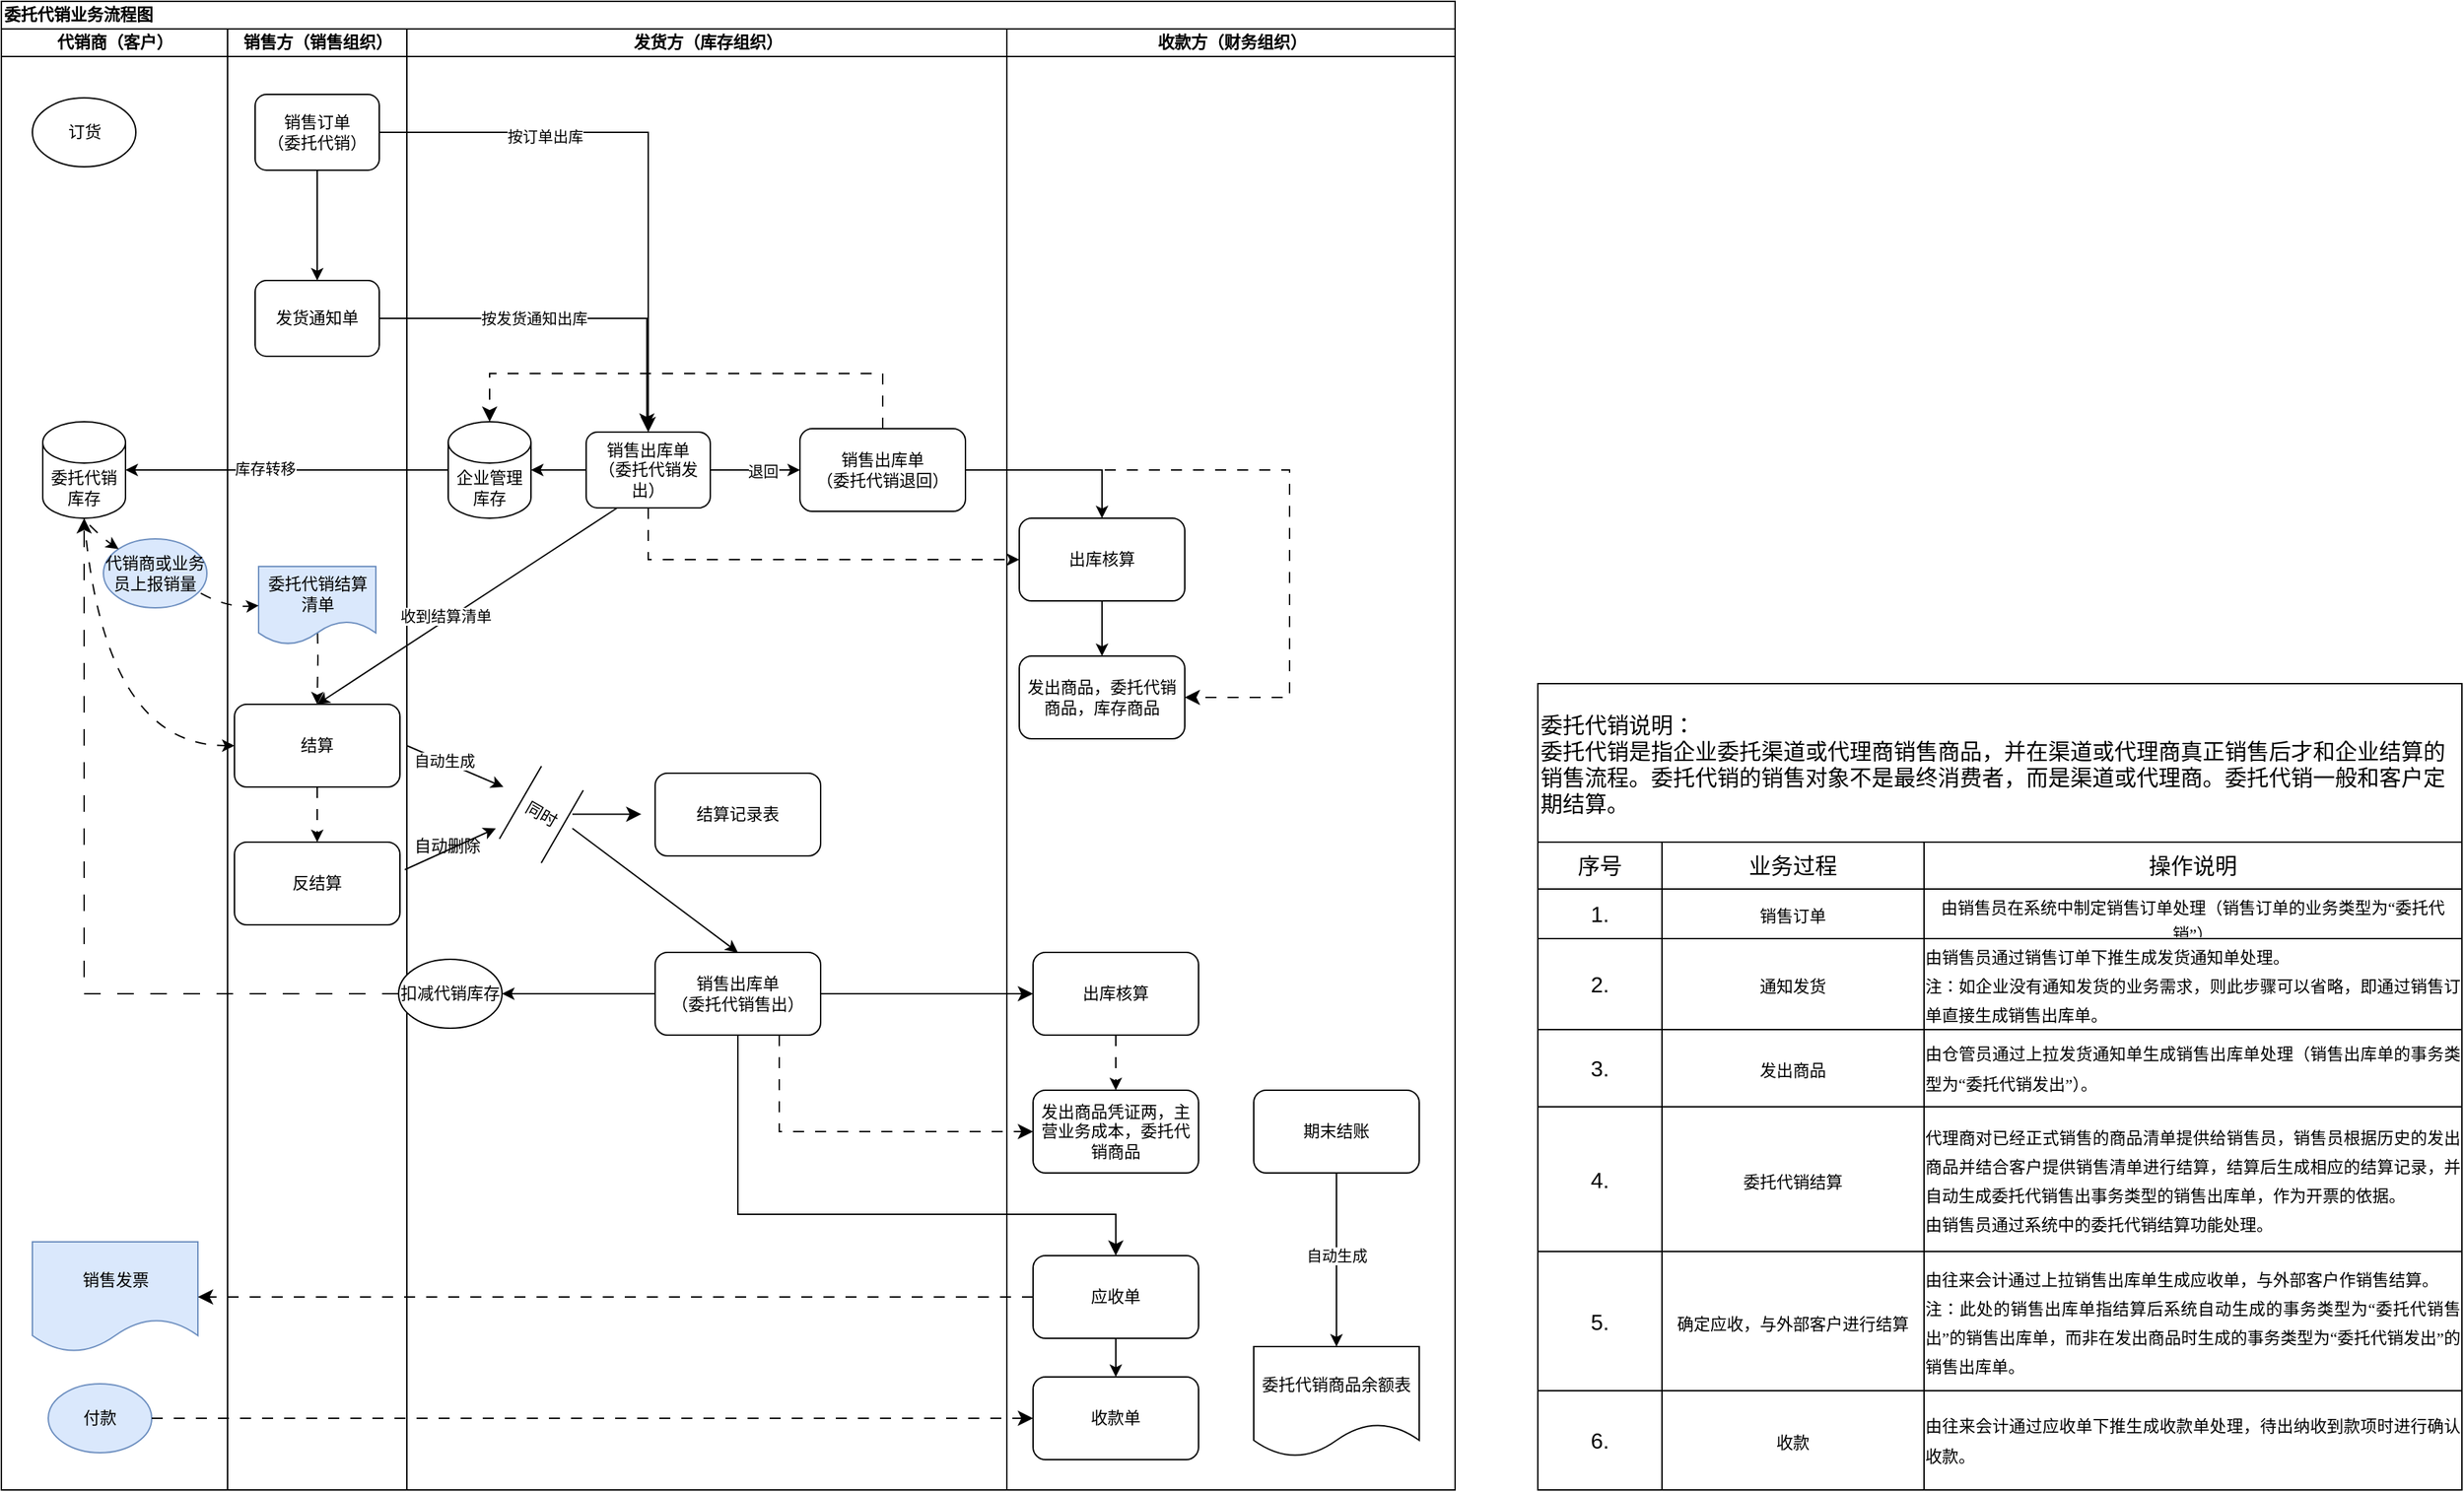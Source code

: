 <mxfile version="25.0.3">
  <diagram name="Page-1" id="Fvx1Lx8XRc5BwnDMXlwD">
    <mxGraphModel dx="2063" dy="1290" grid="1" gridSize="10" guides="1" tooltips="1" connect="1" arrows="1" fold="1" page="1" pageScale="1" pageWidth="827" pageHeight="1169" math="0" shadow="0">
      <root>
        <mxCell id="0" />
        <mxCell id="1" parent="0" />
        <mxCell id="jmLQg6TthY4_tEl8E41E-1" value="委托代销业务流程图" style="swimlane;childLayout=stackLayout;resizeParent=1;resizeParentMax=0;startSize=20;html=1;align=left;" vertex="1" parent="1">
          <mxGeometry x="26.0" y="50" width="1054.0" height="1080" as="geometry" />
        </mxCell>
        <mxCell id="jmLQg6TthY4_tEl8E41E-2" value="代销商（客户）" style="swimlane;startSize=20;html=1;" vertex="1" parent="jmLQg6TthY4_tEl8E41E-1">
          <mxGeometry y="20" width="164.0" height="1060" as="geometry" />
        </mxCell>
        <mxCell id="jmLQg6TthY4_tEl8E41E-6" value="订货" style="ellipse;whiteSpace=wrap;html=1;" vertex="1" parent="jmLQg6TthY4_tEl8E41E-2">
          <mxGeometry x="22.5" y="50" width="75" height="50" as="geometry" />
        </mxCell>
        <mxCell id="jmLQg6TthY4_tEl8E41E-21" value="委托代销库存" style="shape=cylinder3;whiteSpace=wrap;html=1;boundedLbl=1;backgroundOutline=1;size=15;" vertex="1" parent="jmLQg6TthY4_tEl8E41E-2">
          <mxGeometry x="30.0" y="285" width="60" height="70" as="geometry" />
        </mxCell>
        <mxCell id="jmLQg6TthY4_tEl8E41E-56" value="销售发票" style="shape=document;whiteSpace=wrap;html=1;boundedLbl=1;fillColor=#dae8fc;strokeColor=#6c8ebf;" vertex="1" parent="jmLQg6TthY4_tEl8E41E-2">
          <mxGeometry x="22.5" y="880" width="120" height="80" as="geometry" />
        </mxCell>
        <mxCell id="jmLQg6TthY4_tEl8E41E-57" value="付款" style="ellipse;whiteSpace=wrap;html=1;fillColor=#dae8fc;strokeColor=#6c8ebf;" vertex="1" parent="jmLQg6TthY4_tEl8E41E-2">
          <mxGeometry x="34.0" y="983" width="75" height="50" as="geometry" />
        </mxCell>
        <mxCell id="jmLQg6TthY4_tEl8E41E-76" value="代销商或业务员上报销量" style="ellipse;whiteSpace=wrap;html=1;fillColor=#dae8fc;strokeColor=#6c8ebf;" vertex="1" parent="jmLQg6TthY4_tEl8E41E-2">
          <mxGeometry x="74.0" y="370" width="75" height="50" as="geometry" />
        </mxCell>
        <mxCell id="jmLQg6TthY4_tEl8E41E-3" value="销售方（销售组织）" style="swimlane;startSize=20;html=1;" vertex="1" parent="jmLQg6TthY4_tEl8E41E-1">
          <mxGeometry x="164.0" y="20" width="130.0" height="1060" as="geometry" />
        </mxCell>
        <mxCell id="jmLQg6TthY4_tEl8E41E-9" value="" style="edgeStyle=orthogonalEdgeStyle;rounded=0;orthogonalLoop=1;jettySize=auto;html=1;" edge="1" parent="jmLQg6TthY4_tEl8E41E-3" source="jmLQg6TthY4_tEl8E41E-7" target="jmLQg6TthY4_tEl8E41E-8">
          <mxGeometry relative="1" as="geometry" />
        </mxCell>
        <mxCell id="jmLQg6TthY4_tEl8E41E-7" value="销售订单&lt;div&gt;（委托代销）&lt;/div&gt;" style="rounded=1;whiteSpace=wrap;html=1;" vertex="1" parent="jmLQg6TthY4_tEl8E41E-3">
          <mxGeometry x="20" y="47.5" width="90" height="55" as="geometry" />
        </mxCell>
        <mxCell id="jmLQg6TthY4_tEl8E41E-8" value="发货通知单" style="rounded=1;whiteSpace=wrap;html=1;" vertex="1" parent="jmLQg6TthY4_tEl8E41E-3">
          <mxGeometry x="20" y="182.5" width="90" height="55" as="geometry" />
        </mxCell>
        <mxCell id="jmLQg6TthY4_tEl8E41E-74" value="" style="edgeStyle=orthogonalEdgeStyle;rounded=0;orthogonalLoop=1;jettySize=auto;html=1;dashed=1;dashPattern=8 8;" edge="1" parent="jmLQg6TthY4_tEl8E41E-3" target="jmLQg6TthY4_tEl8E41E-34">
          <mxGeometry relative="1" as="geometry">
            <mxPoint x="65.0" y="422" as="sourcePoint" />
          </mxGeometry>
        </mxCell>
        <mxCell id="jmLQg6TthY4_tEl8E41E-75" value="" style="edgeStyle=orthogonalEdgeStyle;rounded=0;orthogonalLoop=1;jettySize=auto;html=1;dashed=1;dashPattern=8 8;" edge="1" parent="jmLQg6TthY4_tEl8E41E-3" source="jmLQg6TthY4_tEl8E41E-34" target="jmLQg6TthY4_tEl8E41E-35">
          <mxGeometry relative="1" as="geometry" />
        </mxCell>
        <mxCell id="jmLQg6TthY4_tEl8E41E-34" value="结算" style="whiteSpace=wrap;html=1;rounded=1;" vertex="1" parent="jmLQg6TthY4_tEl8E41E-3">
          <mxGeometry x="5" y="490" width="120" height="60" as="geometry" />
        </mxCell>
        <mxCell id="jmLQg6TthY4_tEl8E41E-35" value="反结算" style="whiteSpace=wrap;html=1;rounded=1;" vertex="1" parent="jmLQg6TthY4_tEl8E41E-3">
          <mxGeometry x="5" y="590" width="120" height="60" as="geometry" />
        </mxCell>
        <mxCell id="jmLQg6TthY4_tEl8E41E-91" value="委托代销结算&lt;div&gt;清单&lt;/div&gt;" style="shape=document;whiteSpace=wrap;html=1;boundedLbl=1;fillColor=#dae8fc;strokeColor=#6c8ebf;" vertex="1" parent="jmLQg6TthY4_tEl8E41E-3">
          <mxGeometry x="22.5" y="390" width="85" height="56.67" as="geometry" />
        </mxCell>
        <mxCell id="jmLQg6TthY4_tEl8E41E-4" value="发货方（库存组织）" style="swimlane;startSize=20;html=1;" vertex="1" parent="jmLQg6TthY4_tEl8E41E-1">
          <mxGeometry x="294.0" y="20" width="435" height="1060" as="geometry" />
        </mxCell>
        <mxCell id="jmLQg6TthY4_tEl8E41E-13" value="" style="edgeStyle=orthogonalEdgeStyle;rounded=0;orthogonalLoop=1;jettySize=auto;html=1;" edge="1" parent="jmLQg6TthY4_tEl8E41E-4" source="jmLQg6TthY4_tEl8E41E-10" target="jmLQg6TthY4_tEl8E41E-12">
          <mxGeometry relative="1" as="geometry" />
        </mxCell>
        <mxCell id="jmLQg6TthY4_tEl8E41E-19" value="退回" style="edgeLabel;html=1;align=center;verticalAlign=middle;resizable=0;points=[];" vertex="1" connectable="0" parent="jmLQg6TthY4_tEl8E41E-13">
          <mxGeometry x="0.15" y="-1" relative="1" as="geometry">
            <mxPoint as="offset" />
          </mxGeometry>
        </mxCell>
        <mxCell id="jmLQg6TthY4_tEl8E41E-22" value="" style="edgeStyle=orthogonalEdgeStyle;rounded=0;orthogonalLoop=1;jettySize=auto;html=1;" edge="1" parent="jmLQg6TthY4_tEl8E41E-4" source="jmLQg6TthY4_tEl8E41E-10" target="jmLQg6TthY4_tEl8E41E-11">
          <mxGeometry relative="1" as="geometry" />
        </mxCell>
        <mxCell id="jmLQg6TthY4_tEl8E41E-10" value="销售出库单&lt;div&gt;（委托代销发出）&lt;/div&gt;" style="rounded=1;whiteSpace=wrap;html=1;" vertex="1" parent="jmLQg6TthY4_tEl8E41E-4">
          <mxGeometry x="130.0" y="292.5" width="90" height="55" as="geometry" />
        </mxCell>
        <mxCell id="jmLQg6TthY4_tEl8E41E-11" value="企业管理库存" style="shape=cylinder3;whiteSpace=wrap;html=1;boundedLbl=1;backgroundOutline=1;size=15;" vertex="1" parent="jmLQg6TthY4_tEl8E41E-4">
          <mxGeometry x="30" y="285" width="60" height="70" as="geometry" />
        </mxCell>
        <mxCell id="jmLQg6TthY4_tEl8E41E-12" value="销售出库单&lt;div&gt;（委托代销退回）&lt;/div&gt;" style="whiteSpace=wrap;html=1;rounded=1;" vertex="1" parent="jmLQg6TthY4_tEl8E41E-4">
          <mxGeometry x="285.0" y="290" width="120" height="60" as="geometry" />
        </mxCell>
        <mxCell id="jmLQg6TthY4_tEl8E41E-17" value="" style="edgeStyle=segmentEdgeStyle;endArrow=classic;html=1;curved=0;rounded=0;endSize=8;startSize=8;exitX=1;exitY=0.5;exitDx=0;exitDy=0;" edge="1" parent="jmLQg6TthY4_tEl8E41E-4" source="jmLQg6TthY4_tEl8E41E-8">
          <mxGeometry width="50" height="50" relative="1" as="geometry">
            <mxPoint x="54" y="240" as="sourcePoint" />
            <mxPoint x="174" y="290" as="targetPoint" />
          </mxGeometry>
        </mxCell>
        <mxCell id="jmLQg6TthY4_tEl8E41E-18" value="按发货通知出库" style="edgeLabel;html=1;align=center;verticalAlign=middle;resizable=0;points=[];" vertex="1" connectable="0" parent="jmLQg6TthY4_tEl8E41E-17">
          <mxGeometry x="-0.187" relative="1" as="geometry">
            <mxPoint as="offset" />
          </mxGeometry>
        </mxCell>
        <mxCell id="jmLQg6TthY4_tEl8E41E-20" value="" style="edgeStyle=segmentEdgeStyle;endArrow=classic;html=1;curved=0;rounded=0;endSize=8;startSize=8;exitX=0.5;exitY=0;exitDx=0;exitDy=0;entryX=0.5;entryY=0;entryDx=0;entryDy=0;entryPerimeter=0;dashed=1;dashPattern=8 8;" edge="1" parent="jmLQg6TthY4_tEl8E41E-4" source="jmLQg6TthY4_tEl8E41E-12" target="jmLQg6TthY4_tEl8E41E-11">
          <mxGeometry width="50" height="50" relative="1" as="geometry">
            <mxPoint x="274" y="220" as="sourcePoint" />
            <mxPoint x="324" y="170" as="targetPoint" />
            <Array as="points">
              <mxPoint x="345" y="250" />
              <mxPoint x="60" y="250" />
            </Array>
          </mxGeometry>
        </mxCell>
        <mxCell id="jmLQg6TthY4_tEl8E41E-32" value="结算记录表" style="whiteSpace=wrap;html=1;rounded=1;" vertex="1" parent="jmLQg6TthY4_tEl8E41E-4">
          <mxGeometry x="180.0" y="540" width="120" height="60" as="geometry" />
        </mxCell>
        <mxCell id="jmLQg6TthY4_tEl8E41E-68" value="" style="edgeStyle=orthogonalEdgeStyle;rounded=0;orthogonalLoop=1;jettySize=auto;html=1;" edge="1" parent="jmLQg6TthY4_tEl8E41E-4" source="jmLQg6TthY4_tEl8E41E-47" target="jmLQg6TthY4_tEl8E41E-48">
          <mxGeometry relative="1" as="geometry" />
        </mxCell>
        <mxCell id="jmLQg6TthY4_tEl8E41E-47" value="销售出库单&lt;div&gt;（委托代销售出）&lt;/div&gt;" style="whiteSpace=wrap;html=1;rounded=1;" vertex="1" parent="jmLQg6TthY4_tEl8E41E-4">
          <mxGeometry x="180.0" y="670" width="120" height="60" as="geometry" />
        </mxCell>
        <mxCell id="jmLQg6TthY4_tEl8E41E-48" value="扣减代销库存" style="ellipse;whiteSpace=wrap;html=1;" vertex="1" parent="jmLQg6TthY4_tEl8E41E-4">
          <mxGeometry x="-6" y="675" width="75" height="50" as="geometry" />
        </mxCell>
        <mxCell id="jmLQg6TthY4_tEl8E41E-81" value="同时" style="shape=partialRectangle;whiteSpace=wrap;html=1;top=0;bottom=0;fillColor=none;rotation=30;" vertex="1" parent="jmLQg6TthY4_tEl8E41E-4">
          <mxGeometry x="80" y="540" width="35" height="60" as="geometry" />
        </mxCell>
        <mxCell id="jmLQg6TthY4_tEl8E41E-83" value="" style="endArrow=classic;html=1;rounded=0;" edge="1" parent="jmLQg6TthY4_tEl8E41E-4">
          <mxGeometry width="50" height="50" relative="1" as="geometry">
            <mxPoint x="4.547e-13" y="520" as="sourcePoint" />
            <mxPoint x="70.0" y="550" as="targetPoint" />
          </mxGeometry>
        </mxCell>
        <mxCell id="jmLQg6TthY4_tEl8E41E-85" value="自动生成" style="edgeLabel;html=1;align=center;verticalAlign=middle;resizable=0;points=[];" vertex="1" connectable="0" parent="jmLQg6TthY4_tEl8E41E-83">
          <mxGeometry x="-0.247" y="1" relative="1" as="geometry">
            <mxPoint as="offset" />
          </mxGeometry>
        </mxCell>
        <mxCell id="jmLQg6TthY4_tEl8E41E-84" value="" style="endArrow=classic;html=1;rounded=0;" edge="1" parent="jmLQg6TthY4_tEl8E41E-4">
          <mxGeometry width="50" height="50" relative="1" as="geometry">
            <mxPoint x="-1.5" y="610" as="sourcePoint" />
            <mxPoint x="64.5" y="580" as="targetPoint" />
          </mxGeometry>
        </mxCell>
        <mxCell id="jmLQg6TthY4_tEl8E41E-86" value="自动删除" style="text;html=1;align=center;verticalAlign=middle;resizable=0;points=[];autosize=1;strokeColor=none;fillColor=none;" vertex="1" parent="jmLQg6TthY4_tEl8E41E-4">
          <mxGeometry x="-6.0" y="578" width="70" height="30" as="geometry" />
        </mxCell>
        <mxCell id="jmLQg6TthY4_tEl8E41E-87" value="" style="edgeStyle=segmentEdgeStyle;endArrow=classic;html=1;curved=0;rounded=0;endSize=8;startSize=8;" edge="1" parent="jmLQg6TthY4_tEl8E41E-4">
          <mxGeometry width="50" height="50" relative="1" as="geometry">
            <mxPoint x="120.0" y="569.71" as="sourcePoint" />
            <mxPoint x="170.0" y="569.71" as="targetPoint" />
          </mxGeometry>
        </mxCell>
        <mxCell id="jmLQg6TthY4_tEl8E41E-88" value="" style="endArrow=classic;html=1;rounded=0;entryX=0.5;entryY=0;entryDx=0;entryDy=0;" edge="1" parent="jmLQg6TthY4_tEl8E41E-4" target="jmLQg6TthY4_tEl8E41E-47">
          <mxGeometry width="50" height="50" relative="1" as="geometry">
            <mxPoint x="120.0" y="580" as="sourcePoint" />
            <mxPoint x="190.0" y="610" as="targetPoint" />
          </mxGeometry>
        </mxCell>
        <mxCell id="jmLQg6TthY4_tEl8E41E-15" value="" style="edgeStyle=segmentEdgeStyle;endArrow=classic;html=1;curved=0;rounded=0;endSize=8;startSize=8;exitX=1;exitY=0.5;exitDx=0;exitDy=0;entryX=0.5;entryY=0;entryDx=0;entryDy=0;" edge="1" parent="jmLQg6TthY4_tEl8E41E-1" source="jmLQg6TthY4_tEl8E41E-7" target="jmLQg6TthY4_tEl8E41E-10">
          <mxGeometry width="50" height="50" relative="1" as="geometry">
            <mxPoint x="454.0" y="160" as="sourcePoint" />
            <mxPoint x="504.0" y="110" as="targetPoint" />
          </mxGeometry>
        </mxCell>
        <mxCell id="jmLQg6TthY4_tEl8E41E-16" value="按订单出库" style="edgeLabel;html=1;align=center;verticalAlign=middle;resizable=0;points=[];" vertex="1" connectable="0" parent="jmLQg6TthY4_tEl8E41E-15">
          <mxGeometry x="-0.421" y="-3" relative="1" as="geometry">
            <mxPoint as="offset" />
          </mxGeometry>
        </mxCell>
        <mxCell id="jmLQg6TthY4_tEl8E41E-25" value="" style="edgeStyle=orthogonalEdgeStyle;rounded=0;orthogonalLoop=1;jettySize=auto;html=1;entryX=1;entryY=0.5;entryDx=0;entryDy=0;entryPerimeter=0;" edge="1" parent="jmLQg6TthY4_tEl8E41E-1" source="jmLQg6TthY4_tEl8E41E-11" target="jmLQg6TthY4_tEl8E41E-21">
          <mxGeometry relative="1" as="geometry">
            <mxPoint x="200.0" y="340" as="targetPoint" />
          </mxGeometry>
        </mxCell>
        <mxCell id="jmLQg6TthY4_tEl8E41E-26" value="库存转移" style="edgeLabel;html=1;align=center;verticalAlign=middle;resizable=0;points=[];" vertex="1" connectable="0" parent="jmLQg6TthY4_tEl8E41E-25">
          <mxGeometry x="0.143" y="-1" relative="1" as="geometry">
            <mxPoint as="offset" />
          </mxGeometry>
        </mxCell>
        <mxCell id="jmLQg6TthY4_tEl8E41E-29" value="" style="edgeStyle=orthogonalEdgeStyle;rounded=0;orthogonalLoop=1;jettySize=auto;html=1;entryX=0;entryY=0.5;entryDx=0;entryDy=0;exitX=0.5;exitY=1;exitDx=0;exitDy=0;dashed=1;dashPattern=8 8;" edge="1" parent="jmLQg6TthY4_tEl8E41E-1" source="jmLQg6TthY4_tEl8E41E-10" target="jmLQg6TthY4_tEl8E41E-27">
          <mxGeometry relative="1" as="geometry">
            <mxPoint x="425" y="447.5" as="targetPoint" />
            <Array as="points">
              <mxPoint x="469" y="405" />
            </Array>
          </mxGeometry>
        </mxCell>
        <mxCell id="jmLQg6TthY4_tEl8E41E-5" value="收款方（财务组织）" style="swimlane;startSize=20;html=1;" vertex="1" parent="jmLQg6TthY4_tEl8E41E-1">
          <mxGeometry x="729.0" y="20" width="325" height="1060" as="geometry" />
        </mxCell>
        <mxCell id="jmLQg6TthY4_tEl8E41E-71" value="" style="edgeStyle=orthogonalEdgeStyle;rounded=0;orthogonalLoop=1;jettySize=auto;html=1;" edge="1" parent="jmLQg6TthY4_tEl8E41E-5" source="jmLQg6TthY4_tEl8E41E-27" target="jmLQg6TthY4_tEl8E41E-30">
          <mxGeometry relative="1" as="geometry" />
        </mxCell>
        <mxCell id="jmLQg6TthY4_tEl8E41E-27" value="出库核算" style="whiteSpace=wrap;html=1;rounded=1;" vertex="1" parent="jmLQg6TthY4_tEl8E41E-5">
          <mxGeometry x="9" y="355" width="120" height="60" as="geometry" />
        </mxCell>
        <mxCell id="jmLQg6TthY4_tEl8E41E-30" value="发出商品，委托代销商品，库存商品" style="whiteSpace=wrap;html=1;rounded=1;" vertex="1" parent="jmLQg6TthY4_tEl8E41E-5">
          <mxGeometry x="9" y="455" width="120" height="60" as="geometry" />
        </mxCell>
        <mxCell id="jmLQg6TthY4_tEl8E41E-64" value="" style="edgeStyle=orthogonalEdgeStyle;rounded=0;orthogonalLoop=1;jettySize=auto;html=1;dashed=1;dashPattern=8 8;" edge="1" parent="jmLQg6TthY4_tEl8E41E-5" source="jmLQg6TthY4_tEl8E41E-49" target="jmLQg6TthY4_tEl8E41E-50">
          <mxGeometry relative="1" as="geometry" />
        </mxCell>
        <mxCell id="jmLQg6TthY4_tEl8E41E-49" value="出库核算" style="whiteSpace=wrap;html=1;rounded=1;" vertex="1" parent="jmLQg6TthY4_tEl8E41E-5">
          <mxGeometry x="19" y="670" width="120" height="60" as="geometry" />
        </mxCell>
        <mxCell id="jmLQg6TthY4_tEl8E41E-50" value="发出商品凭证两，主营业务成本，委托代销商品" style="whiteSpace=wrap;html=1;rounded=1;" vertex="1" parent="jmLQg6TthY4_tEl8E41E-5">
          <mxGeometry x="19" y="770" width="120" height="60" as="geometry" />
        </mxCell>
        <mxCell id="jmLQg6TthY4_tEl8E41E-65" value="" style="edgeStyle=orthogonalEdgeStyle;rounded=0;orthogonalLoop=1;jettySize=auto;html=1;" edge="1" parent="jmLQg6TthY4_tEl8E41E-5" source="jmLQg6TthY4_tEl8E41E-51" target="jmLQg6TthY4_tEl8E41E-52">
          <mxGeometry relative="1" as="geometry" />
        </mxCell>
        <mxCell id="jmLQg6TthY4_tEl8E41E-51" value="应收单" style="whiteSpace=wrap;html=1;rounded=1;" vertex="1" parent="jmLQg6TthY4_tEl8E41E-5">
          <mxGeometry x="19" y="890" width="120" height="60" as="geometry" />
        </mxCell>
        <mxCell id="jmLQg6TthY4_tEl8E41E-52" value="收款单" style="whiteSpace=wrap;html=1;rounded=1;" vertex="1" parent="jmLQg6TthY4_tEl8E41E-5">
          <mxGeometry x="19" y="978" width="120" height="60" as="geometry" />
        </mxCell>
        <mxCell id="jmLQg6TthY4_tEl8E41E-59" value="" style="edgeStyle=orthogonalEdgeStyle;rounded=0;orthogonalLoop=1;jettySize=auto;html=1;" edge="1" parent="jmLQg6TthY4_tEl8E41E-5" source="jmLQg6TthY4_tEl8E41E-53" target="jmLQg6TthY4_tEl8E41E-58">
          <mxGeometry relative="1" as="geometry" />
        </mxCell>
        <mxCell id="jmLQg6TthY4_tEl8E41E-60" value="自动生成" style="edgeLabel;html=1;align=center;verticalAlign=middle;resizable=0;points=[];" vertex="1" connectable="0" parent="jmLQg6TthY4_tEl8E41E-59">
          <mxGeometry x="-0.066" relative="1" as="geometry">
            <mxPoint y="1" as="offset" />
          </mxGeometry>
        </mxCell>
        <mxCell id="jmLQg6TthY4_tEl8E41E-53" value="期末结账" style="whiteSpace=wrap;html=1;rounded=1;" vertex="1" parent="jmLQg6TthY4_tEl8E41E-5">
          <mxGeometry x="179" y="770" width="120" height="60" as="geometry" />
        </mxCell>
        <mxCell id="jmLQg6TthY4_tEl8E41E-58" value="委托代销商品余额表" style="shape=document;whiteSpace=wrap;html=1;boundedLbl=1;" vertex="1" parent="jmLQg6TthY4_tEl8E41E-5">
          <mxGeometry x="179.0" y="956" width="120" height="80" as="geometry" />
        </mxCell>
        <mxCell id="jmLQg6TthY4_tEl8E41E-95" value="" style="edgeStyle=segmentEdgeStyle;endArrow=classic;html=1;curved=0;rounded=0;endSize=8;startSize=8;entryX=1;entryY=0.5;entryDx=0;entryDy=0;dashed=1;dashPattern=8 8;" edge="1" parent="jmLQg6TthY4_tEl8E41E-5" target="jmLQg6TthY4_tEl8E41E-30">
          <mxGeometry width="50" height="50" relative="1" as="geometry">
            <mxPoint x="-25" y="320" as="sourcePoint" />
            <mxPoint x="235" y="300" as="targetPoint" />
            <Array as="points">
              <mxPoint x="205" y="320" />
              <mxPoint x="205" y="485" />
            </Array>
          </mxGeometry>
        </mxCell>
        <mxCell id="jmLQg6TthY4_tEl8E41E-61" value="" style="edgeStyle=segmentEdgeStyle;endArrow=classic;html=1;curved=0;rounded=0;endSize=8;startSize=8;exitX=0.5;exitY=1;exitDx=0;exitDy=0;entryX=0.5;entryY=0;entryDx=0;entryDy=0;" edge="1" parent="jmLQg6TthY4_tEl8E41E-1" source="jmLQg6TthY4_tEl8E41E-47" target="jmLQg6TthY4_tEl8E41E-51">
          <mxGeometry width="50" height="50" relative="1" as="geometry">
            <mxPoint x="504.0" y="850" as="sourcePoint" />
            <mxPoint x="554.0" y="800" as="targetPoint" />
            <Array as="points">
              <mxPoint x="534" y="880" />
              <mxPoint x="808" y="880" />
            </Array>
          </mxGeometry>
        </mxCell>
        <mxCell id="jmLQg6TthY4_tEl8E41E-62" value="" style="edgeStyle=segmentEdgeStyle;endArrow=classic;html=1;curved=0;rounded=0;endSize=8;startSize=8;entryX=0;entryY=0.5;entryDx=0;entryDy=0;" edge="1" parent="jmLQg6TthY4_tEl8E41E-1" source="jmLQg6TthY4_tEl8E41E-47" target="jmLQg6TthY4_tEl8E41E-49">
          <mxGeometry width="50" height="50" relative="1" as="geometry">
            <mxPoint x="604.0" y="760" as="sourcePoint" />
            <mxPoint x="654.0" y="710" as="targetPoint" />
          </mxGeometry>
        </mxCell>
        <mxCell id="jmLQg6TthY4_tEl8E41E-63" value="" style="edgeStyle=segmentEdgeStyle;endArrow=classic;html=1;curved=0;rounded=0;endSize=8;startSize=8;exitX=0.75;exitY=1;exitDx=0;exitDy=0;entryX=0;entryY=0.5;entryDx=0;entryDy=0;dashed=1;dashPattern=8 8;" edge="1" parent="jmLQg6TthY4_tEl8E41E-1" source="jmLQg6TthY4_tEl8E41E-47" target="jmLQg6TthY4_tEl8E41E-50">
          <mxGeometry width="50" height="50" relative="1" as="geometry">
            <mxPoint x="524.0" y="830" as="sourcePoint" />
            <mxPoint x="574.0" y="780" as="targetPoint" />
            <Array as="points">
              <mxPoint x="564" y="820" />
            </Array>
          </mxGeometry>
        </mxCell>
        <mxCell id="jmLQg6TthY4_tEl8E41E-66" value="" style="edgeStyle=segmentEdgeStyle;endArrow=classic;html=1;curved=0;rounded=0;endSize=8;startSize=8;exitX=0;exitY=0.5;exitDx=0;exitDy=0;dashed=1;dashPattern=8 8;" edge="1" parent="jmLQg6TthY4_tEl8E41E-1" source="jmLQg6TthY4_tEl8E41E-51" target="jmLQg6TthY4_tEl8E41E-56">
          <mxGeometry width="50" height="50" relative="1" as="geometry">
            <mxPoint x="424.0" y="940" as="sourcePoint" />
            <mxPoint x="474.0" y="890" as="targetPoint" />
          </mxGeometry>
        </mxCell>
        <mxCell id="jmLQg6TthY4_tEl8E41E-67" value="" style="edgeStyle=segmentEdgeStyle;endArrow=classic;html=1;curved=0;rounded=0;endSize=8;startSize=8;exitX=1;exitY=0.5;exitDx=0;exitDy=0;entryX=0;entryY=0.5;entryDx=0;entryDy=0;dashed=1;dashPattern=8 8;" edge="1" parent="jmLQg6TthY4_tEl8E41E-1" source="jmLQg6TthY4_tEl8E41E-57" target="jmLQg6TthY4_tEl8E41E-52">
          <mxGeometry width="50" height="50" relative="1" as="geometry">
            <mxPoint x="414.0" y="1050" as="sourcePoint" />
            <mxPoint x="464.0" y="1000" as="targetPoint" />
          </mxGeometry>
        </mxCell>
        <mxCell id="jmLQg6TthY4_tEl8E41E-69" value="" style="edgeStyle=segmentEdgeStyle;endArrow=classic;html=1;curved=0;rounded=0;endSize=8;startSize=8;exitX=0;exitY=0.5;exitDx=0;exitDy=0;entryX=0.5;entryY=1;entryDx=0;entryDy=0;entryPerimeter=0;dashed=1;dashPattern=12 12;" edge="1" parent="jmLQg6TthY4_tEl8E41E-1" source="jmLQg6TthY4_tEl8E41E-48" target="jmLQg6TthY4_tEl8E41E-21">
          <mxGeometry width="50" height="50" relative="1" as="geometry">
            <mxPoint x="184.0" y="760" as="sourcePoint" />
            <mxPoint x="234.0" y="710" as="targetPoint" />
          </mxGeometry>
        </mxCell>
        <mxCell id="jmLQg6TthY4_tEl8E41E-70" value="" style="edgeStyle=orthogonalEdgeStyle;rounded=0;orthogonalLoop=1;jettySize=auto;html=1;" edge="1" parent="jmLQg6TthY4_tEl8E41E-1" source="jmLQg6TthY4_tEl8E41E-12" target="jmLQg6TthY4_tEl8E41E-27">
          <mxGeometry relative="1" as="geometry" />
        </mxCell>
        <mxCell id="jmLQg6TthY4_tEl8E41E-78" value="" style="endArrow=classic;html=1;rounded=0;exitX=0.25;exitY=1;exitDx=0;exitDy=0;entryX=0.5;entryY=0;entryDx=0;entryDy=0;" edge="1" parent="jmLQg6TthY4_tEl8E41E-1" source="jmLQg6TthY4_tEl8E41E-10" target="jmLQg6TthY4_tEl8E41E-34">
          <mxGeometry width="50" height="50" relative="1" as="geometry">
            <mxPoint x="404.0" y="480" as="sourcePoint" />
            <mxPoint x="454.0" y="430" as="targetPoint" />
          </mxGeometry>
        </mxCell>
        <mxCell id="jmLQg6TthY4_tEl8E41E-79" value="收到结算清单" style="edgeLabel;html=1;align=center;verticalAlign=middle;resizable=0;points=[];" vertex="1" connectable="0" parent="jmLQg6TthY4_tEl8E41E-78">
          <mxGeometry x="0.131" y="-3" relative="1" as="geometry">
            <mxPoint as="offset" />
          </mxGeometry>
        </mxCell>
        <mxCell id="jmLQg6TthY4_tEl8E41E-90" value="" style="curved=1;endArrow=classic;html=1;rounded=0;exitX=0.5;exitY=1;exitDx=0;exitDy=0;exitPerimeter=0;entryX=0;entryY=0.5;entryDx=0;entryDy=0;dashed=1;dashPattern=8 8;" edge="1" parent="jmLQg6TthY4_tEl8E41E-1" source="jmLQg6TthY4_tEl8E41E-21" target="jmLQg6TthY4_tEl8E41E-34">
          <mxGeometry width="50" height="50" relative="1" as="geometry">
            <mxPoint x="74.0" y="470" as="sourcePoint" />
            <mxPoint x="134.0" y="490" as="targetPoint" />
            <Array as="points">
              <mxPoint x="74.0" y="540" />
            </Array>
          </mxGeometry>
        </mxCell>
        <mxCell id="jmLQg6TthY4_tEl8E41E-93" value="" style="curved=1;endArrow=classic;html=1;rounded=0;exitX=0.941;exitY=0.789;exitDx=0;exitDy=0;exitPerimeter=0;entryX=0;entryY=0.5;entryDx=0;entryDy=0;dashed=1;dashPattern=8 8;" edge="1" parent="jmLQg6TthY4_tEl8E41E-1" source="jmLQg6TthY4_tEl8E41E-76" target="jmLQg6TthY4_tEl8E41E-91">
          <mxGeometry width="50" height="50" relative="1" as="geometry">
            <mxPoint x="84.0" y="450" as="sourcePoint" />
            <mxPoint x="184.0" y="450" as="targetPoint" />
            <Array as="points">
              <mxPoint x="164.0" y="440" />
            </Array>
          </mxGeometry>
        </mxCell>
        <mxCell id="jmLQg6TthY4_tEl8E41E-94" value="" style="curved=1;endArrow=classic;html=1;rounded=0;dashed=1;dashPattern=8 8;" edge="1" parent="1" target="jmLQg6TthY4_tEl8E41E-76">
          <mxGeometry width="50" height="50" relative="1" as="geometry">
            <mxPoint x="90" y="430" as="sourcePoint" />
            <mxPoint x="222.0" y="498" as="targetPoint" />
            <Array as="points">
              <mxPoint x="100" y="440" />
            </Array>
          </mxGeometry>
        </mxCell>
        <mxCell id="jmLQg6TthY4_tEl8E41E-96" value="委托代销说明：&#xa;委托代销是指企业委托渠道或代理商销售商品，并在渠道或代理商真正销售后才和企业结算的&#xa;销售流程。委托代销的销售对象不是最终消费者，而是渠道或代理商。委托代销一般和客户定&#xa;期结算。" style="shape=table;startSize=115;container=1;collapsible=0;childLayout=tableLayout;strokeColor=default;fontSize=16;align=left;fontStyle=0" vertex="1" parent="1">
          <mxGeometry x="1140" y="545" width="670" height="585" as="geometry" />
        </mxCell>
        <mxCell id="jmLQg6TthY4_tEl8E41E-97" value="" style="shape=tableRow;horizontal=0;startSize=0;swimlaneHead=0;swimlaneBody=0;strokeColor=inherit;top=0;left=0;bottom=0;right=0;collapsible=0;dropTarget=0;fillColor=none;points=[[0,0.5],[1,0.5]];portConstraint=eastwest;fontSize=16;" vertex="1" parent="jmLQg6TthY4_tEl8E41E-96">
          <mxGeometry y="115" width="670" height="34" as="geometry" />
        </mxCell>
        <mxCell id="jmLQg6TthY4_tEl8E41E-98" value="序号" style="shape=partialRectangle;html=1;whiteSpace=wrap;connectable=0;strokeColor=inherit;overflow=hidden;fillColor=none;top=0;left=0;bottom=0;right=0;pointerEvents=1;fontSize=16;" vertex="1" parent="jmLQg6TthY4_tEl8E41E-97">
          <mxGeometry width="90" height="34" as="geometry">
            <mxRectangle width="90" height="34" as="alternateBounds" />
          </mxGeometry>
        </mxCell>
        <mxCell id="jmLQg6TthY4_tEl8E41E-99" value="&lt;span style=&quot;white-space: pre;&quot;&gt;业务过程&lt;/span&gt;" style="shape=partialRectangle;html=1;whiteSpace=wrap;connectable=0;strokeColor=inherit;overflow=hidden;fillColor=none;top=0;left=0;bottom=0;right=0;pointerEvents=1;fontSize=16;" vertex="1" parent="jmLQg6TthY4_tEl8E41E-97">
          <mxGeometry x="90" width="190" height="34" as="geometry">
            <mxRectangle width="190" height="34" as="alternateBounds" />
          </mxGeometry>
        </mxCell>
        <mxCell id="jmLQg6TthY4_tEl8E41E-100" value="&lt;span style=&quot;white-space: pre;&quot;&gt;操作说明&lt;/span&gt;" style="shape=partialRectangle;html=1;whiteSpace=wrap;connectable=0;strokeColor=inherit;overflow=hidden;fillColor=none;top=0;left=0;bottom=0;right=0;pointerEvents=1;fontSize=16;" vertex="1" parent="jmLQg6TthY4_tEl8E41E-97">
          <mxGeometry x="280" width="390" height="34" as="geometry">
            <mxRectangle width="390" height="34" as="alternateBounds" />
          </mxGeometry>
        </mxCell>
        <mxCell id="jmLQg6TthY4_tEl8E41E-101" value="" style="shape=tableRow;horizontal=0;startSize=0;swimlaneHead=0;swimlaneBody=0;strokeColor=inherit;top=0;left=0;bottom=0;right=0;collapsible=0;dropTarget=0;fillColor=none;points=[[0,0.5],[1,0.5]];portConstraint=eastwest;fontSize=16;" vertex="1" parent="jmLQg6TthY4_tEl8E41E-96">
          <mxGeometry y="149" width="670" height="36" as="geometry" />
        </mxCell>
        <mxCell id="jmLQg6TthY4_tEl8E41E-102" value="1." style="shape=partialRectangle;html=1;whiteSpace=wrap;connectable=0;strokeColor=inherit;overflow=hidden;fillColor=none;top=0;left=0;bottom=0;right=0;pointerEvents=1;fontSize=16;" vertex="1" parent="jmLQg6TthY4_tEl8E41E-101">
          <mxGeometry width="90" height="36" as="geometry">
            <mxRectangle width="90" height="36" as="alternateBounds" />
          </mxGeometry>
        </mxCell>
        <mxCell id="jmLQg6TthY4_tEl8E41E-103" value="&lt;span style=&quot;font-family: 宋体; font-size: 12px; text-align: justify;&quot;&gt;销售订单&lt;/span&gt;" style="shape=partialRectangle;html=1;whiteSpace=wrap;connectable=0;strokeColor=inherit;overflow=hidden;fillColor=none;top=0;left=0;bottom=0;right=0;pointerEvents=1;fontSize=16;" vertex="1" parent="jmLQg6TthY4_tEl8E41E-101">
          <mxGeometry x="90" width="190" height="36" as="geometry">
            <mxRectangle width="190" height="36" as="alternateBounds" />
          </mxGeometry>
        </mxCell>
        <mxCell id="jmLQg6TthY4_tEl8E41E-104" value="&lt;span style=&quot;font-family: 宋体; font-size: 12px; text-align: justify;&quot;&gt;由销售员在系统中制定销售订单处理（销售订单的业务类型为“委托代销”）&lt;/span&gt;" style="shape=partialRectangle;html=1;whiteSpace=wrap;connectable=0;strokeColor=inherit;overflow=hidden;fillColor=none;top=0;left=0;bottom=0;right=0;pointerEvents=1;fontSize=16;" vertex="1" parent="jmLQg6TthY4_tEl8E41E-101">
          <mxGeometry x="280" width="390" height="36" as="geometry">
            <mxRectangle width="390" height="36" as="alternateBounds" />
          </mxGeometry>
        </mxCell>
        <mxCell id="jmLQg6TthY4_tEl8E41E-105" value="" style="shape=tableRow;horizontal=0;startSize=0;swimlaneHead=0;swimlaneBody=0;strokeColor=inherit;top=0;left=0;bottom=0;right=0;collapsible=0;dropTarget=0;fillColor=none;points=[[0,0.5],[1,0.5]];portConstraint=eastwest;fontSize=16;" vertex="1" parent="jmLQg6TthY4_tEl8E41E-96">
          <mxGeometry y="185" width="670" height="66" as="geometry" />
        </mxCell>
        <mxCell id="jmLQg6TthY4_tEl8E41E-106" value="2." style="shape=partialRectangle;html=1;whiteSpace=wrap;connectable=0;strokeColor=inherit;overflow=hidden;fillColor=none;top=0;left=0;bottom=0;right=0;pointerEvents=1;fontSize=16;" vertex="1" parent="jmLQg6TthY4_tEl8E41E-105">
          <mxGeometry width="90" height="66" as="geometry">
            <mxRectangle width="90" height="66" as="alternateBounds" />
          </mxGeometry>
        </mxCell>
        <mxCell id="jmLQg6TthY4_tEl8E41E-107" value="&lt;span style=&quot;font-family: 宋体; font-size: 12px; text-align: justify;&quot;&gt;通知发货&lt;/span&gt;" style="shape=partialRectangle;html=1;whiteSpace=wrap;connectable=0;strokeColor=inherit;overflow=hidden;fillColor=none;top=0;left=0;bottom=0;right=0;pointerEvents=1;fontSize=16;" vertex="1" parent="jmLQg6TthY4_tEl8E41E-105">
          <mxGeometry x="90" width="190" height="66" as="geometry">
            <mxRectangle width="190" height="66" as="alternateBounds" />
          </mxGeometry>
        </mxCell>
        <mxCell id="jmLQg6TthY4_tEl8E41E-108" value="&lt;p style=&quot;margin: 0cm 0cm 0.0pt; font-size: 10.5pt; font-family: &amp;quot;Times New Roman&amp;quot;; text-align: justify; line-height: 21px;&quot; class=&quot;MsoNormal&quot;&gt;&lt;span style=&quot;font-size: 9pt; line-height: 18px; font-family: 宋体;&quot;&gt;由销售员通过销售订单下推生成发货通知单处理。&lt;/span&gt;&lt;span style=&quot;font-size: 9pt; line-height: 18px;&quot; lang=&quot;EN-US&quot;&gt;&lt;/span&gt;&lt;/p&gt;&lt;p style=&quot;margin: 0cm 0cm 0.0pt; font-size: 10.5pt; font-family: &amp;quot;Times New Roman&amp;quot;; text-align: justify; line-height: 21px;&quot; class=&quot;MsoNormal&quot;&gt;&lt;span style=&quot;font-size: 9pt; line-height: 18px; font-family: 宋体;&quot;&gt;注：如企业没有通知发货的业务需求，则此步骤可以省略，即通过销售订单直接生成销售出库单。&lt;/span&gt;&lt;/p&gt;" style="shape=partialRectangle;html=1;whiteSpace=wrap;connectable=0;strokeColor=inherit;overflow=hidden;fillColor=none;top=0;left=0;bottom=0;right=0;pointerEvents=1;fontSize=16;" vertex="1" parent="jmLQg6TthY4_tEl8E41E-105">
          <mxGeometry x="280" width="390" height="66" as="geometry">
            <mxRectangle width="390" height="66" as="alternateBounds" />
          </mxGeometry>
        </mxCell>
        <mxCell id="jmLQg6TthY4_tEl8E41E-127" value="" style="shape=tableRow;horizontal=0;startSize=0;swimlaneHead=0;swimlaneBody=0;strokeColor=inherit;top=0;left=0;bottom=0;right=0;collapsible=0;dropTarget=0;fillColor=none;points=[[0,0.5],[1,0.5]];portConstraint=eastwest;fontSize=16;" vertex="1" parent="jmLQg6TthY4_tEl8E41E-96">
          <mxGeometry y="251" width="670" height="56" as="geometry" />
        </mxCell>
        <mxCell id="jmLQg6TthY4_tEl8E41E-128" value="3." style="shape=partialRectangle;html=1;whiteSpace=wrap;connectable=0;strokeColor=inherit;overflow=hidden;fillColor=none;top=0;left=0;bottom=0;right=0;pointerEvents=1;fontSize=16;" vertex="1" parent="jmLQg6TthY4_tEl8E41E-127">
          <mxGeometry width="90" height="56" as="geometry">
            <mxRectangle width="90" height="56" as="alternateBounds" />
          </mxGeometry>
        </mxCell>
        <mxCell id="jmLQg6TthY4_tEl8E41E-129" value="&lt;span style=&quot;font-family: 宋体; font-size: 12px; text-align: justify;&quot;&gt;发出商品&lt;/span&gt;" style="shape=partialRectangle;html=1;whiteSpace=wrap;connectable=0;strokeColor=inherit;overflow=hidden;fillColor=none;top=0;left=0;bottom=0;right=0;pointerEvents=1;fontSize=16;" vertex="1" parent="jmLQg6TthY4_tEl8E41E-127">
          <mxGeometry x="90" width="190" height="56" as="geometry">
            <mxRectangle width="190" height="56" as="alternateBounds" />
          </mxGeometry>
        </mxCell>
        <mxCell id="jmLQg6TthY4_tEl8E41E-130" value="&lt;p style=&quot;margin: 0cm 0cm 0.0pt; font-size: 10.5pt; font-family: &amp;quot;Times New Roman&amp;quot;; text-align: justify; line-height: 21px;&quot; class=&quot;MsoNormal&quot;&gt;&lt;span style=&quot;font-family: 宋体; font-size: 12px;&quot;&gt;由仓管员通过上拉发货通知单生成销售出库单处理（销售出库单的事务类型为“委托代销发出”）。&lt;/span&gt;&lt;br&gt;&lt;/p&gt;" style="shape=partialRectangle;html=1;whiteSpace=wrap;connectable=0;strokeColor=inherit;overflow=hidden;fillColor=none;top=0;left=0;bottom=0;right=0;pointerEvents=1;fontSize=16;" vertex="1" parent="jmLQg6TthY4_tEl8E41E-127">
          <mxGeometry x="280" width="390" height="56" as="geometry">
            <mxRectangle width="390" height="56" as="alternateBounds" />
          </mxGeometry>
        </mxCell>
        <mxCell id="jmLQg6TthY4_tEl8E41E-131" value="" style="shape=tableRow;horizontal=0;startSize=0;swimlaneHead=0;swimlaneBody=0;strokeColor=inherit;top=0;left=0;bottom=0;right=0;collapsible=0;dropTarget=0;fillColor=none;points=[[0,0.5],[1,0.5]];portConstraint=eastwest;fontSize=16;" vertex="1" parent="jmLQg6TthY4_tEl8E41E-96">
          <mxGeometry y="307" width="670" height="105" as="geometry" />
        </mxCell>
        <mxCell id="jmLQg6TthY4_tEl8E41E-132" value="4." style="shape=partialRectangle;html=1;whiteSpace=wrap;connectable=0;strokeColor=inherit;overflow=hidden;fillColor=none;top=0;left=0;bottom=0;right=0;pointerEvents=1;fontSize=16;" vertex="1" parent="jmLQg6TthY4_tEl8E41E-131">
          <mxGeometry width="90" height="105" as="geometry">
            <mxRectangle width="90" height="105" as="alternateBounds" />
          </mxGeometry>
        </mxCell>
        <mxCell id="jmLQg6TthY4_tEl8E41E-133" value="&lt;span style=&quot;font-family: 宋体; font-size: 12px; text-align: justify;&quot;&gt;委托代销结算&lt;/span&gt;" style="shape=partialRectangle;html=1;whiteSpace=wrap;connectable=0;strokeColor=inherit;overflow=hidden;fillColor=none;top=0;left=0;bottom=0;right=0;pointerEvents=1;fontSize=16;" vertex="1" parent="jmLQg6TthY4_tEl8E41E-131">
          <mxGeometry x="90" width="190" height="105" as="geometry">
            <mxRectangle width="190" height="105" as="alternateBounds" />
          </mxGeometry>
        </mxCell>
        <mxCell id="jmLQg6TthY4_tEl8E41E-134" value="&lt;p style=&quot;margin: 0cm 0cm 0.0pt; font-size: 10.5pt; font-family: &amp;quot;Times New Roman&amp;quot;; text-align: justify; line-height: 21px;&quot; class=&quot;MsoNormal&quot;&gt;&lt;span style=&quot;font-size: 9pt; line-height: 18px; font-family: 宋体;&quot;&gt;代理商对已经正式销售的商品清单提供给销售员，销售员根据历史的发出商品并结合客户提供销售清单进行结算，结算后生成相应的结算记录，并自动生成委托代销售出事务类型的销售出库单，作为开票的依据。&lt;/span&gt;&lt;span style=&quot;font-size: 9pt; line-height: 18px;&quot; lang=&quot;EN-US&quot;&gt;&lt;/span&gt;&lt;/p&gt;&lt;p style=&quot;margin: 0cm 0cm 0.0pt; font-size: 10.5pt; font-family: &amp;quot;Times New Roman&amp;quot;; text-align: justify; line-height: 21px;&quot; class=&quot;MsoNormal&quot;&gt;&lt;span style=&quot;font-size: 9pt; line-height: 18px; font-family: 宋体;&quot;&gt;由销售员通过系统中的委托代销结算功能处理。&lt;/span&gt;&lt;/p&gt;" style="shape=partialRectangle;html=1;whiteSpace=wrap;connectable=0;strokeColor=inherit;overflow=hidden;fillColor=none;top=0;left=0;bottom=0;right=0;pointerEvents=1;fontSize=16;" vertex="1" parent="jmLQg6TthY4_tEl8E41E-131">
          <mxGeometry x="280" width="390" height="105" as="geometry">
            <mxRectangle width="390" height="105" as="alternateBounds" />
          </mxGeometry>
        </mxCell>
        <mxCell id="jmLQg6TthY4_tEl8E41E-135" value="" style="shape=tableRow;horizontal=0;startSize=0;swimlaneHead=0;swimlaneBody=0;strokeColor=inherit;top=0;left=0;bottom=0;right=0;collapsible=0;dropTarget=0;fillColor=none;points=[[0,0.5],[1,0.5]];portConstraint=eastwest;fontSize=16;" vertex="1" parent="jmLQg6TthY4_tEl8E41E-96">
          <mxGeometry y="412" width="670" height="101" as="geometry" />
        </mxCell>
        <mxCell id="jmLQg6TthY4_tEl8E41E-136" value="5." style="shape=partialRectangle;html=1;whiteSpace=wrap;connectable=0;strokeColor=inherit;overflow=hidden;fillColor=none;top=0;left=0;bottom=0;right=0;pointerEvents=1;fontSize=16;" vertex="1" parent="jmLQg6TthY4_tEl8E41E-135">
          <mxGeometry width="90" height="101" as="geometry">
            <mxRectangle width="90" height="101" as="alternateBounds" />
          </mxGeometry>
        </mxCell>
        <mxCell id="jmLQg6TthY4_tEl8E41E-137" value="&lt;span style=&quot;font-family: 宋体; font-size: 12px; text-align: justify;&quot;&gt;确定应收，与外部客户进行结算&lt;/span&gt;" style="shape=partialRectangle;html=1;whiteSpace=wrap;connectable=0;strokeColor=inherit;overflow=hidden;fillColor=none;top=0;left=0;bottom=0;right=0;pointerEvents=1;fontSize=16;" vertex="1" parent="jmLQg6TthY4_tEl8E41E-135">
          <mxGeometry x="90" width="190" height="101" as="geometry">
            <mxRectangle width="190" height="101" as="alternateBounds" />
          </mxGeometry>
        </mxCell>
        <mxCell id="jmLQg6TthY4_tEl8E41E-138" value="&lt;p style=&quot;margin: 0cm 0cm 0.0pt; font-size: 10.5pt; font-family: &amp;quot;Times New Roman&amp;quot;; text-align: justify; line-height: 21px;&quot; class=&quot;MsoNormal&quot;&gt;&lt;span style=&quot;font-size: 9pt; line-height: 18px; font-family: 宋体;&quot;&gt;由往来会计通过上拉销售出库单生成应收单，与外部客户作销售结算。&lt;/span&gt;&lt;span style=&quot;font-size: 9pt; line-height: 18px;&quot; lang=&quot;EN-US&quot;&gt;&lt;/span&gt;&lt;/p&gt;&lt;p style=&quot;margin: 0cm 0cm 0.0pt; font-size: 10.5pt; font-family: &amp;quot;Times New Roman&amp;quot;; text-align: justify; line-height: 21px;&quot; class=&quot;MsoNormal&quot;&gt;&lt;span style=&quot;font-size: 9pt; line-height: 18px; font-family: 宋体;&quot;&gt;注：此处的销售出库单指结算后系统自动生成的事务类型为“委托代销售出”的销售出库单，而非在发出商品时生成的事务类型为“委托代销发出”的销售出库单。&lt;/span&gt;&lt;/p&gt;" style="shape=partialRectangle;html=1;whiteSpace=wrap;connectable=0;strokeColor=inherit;overflow=hidden;fillColor=none;top=0;left=0;bottom=0;right=0;pointerEvents=1;fontSize=16;" vertex="1" parent="jmLQg6TthY4_tEl8E41E-135">
          <mxGeometry x="280" width="390" height="101" as="geometry">
            <mxRectangle width="390" height="101" as="alternateBounds" />
          </mxGeometry>
        </mxCell>
        <mxCell id="jmLQg6TthY4_tEl8E41E-139" value="" style="shape=tableRow;horizontal=0;startSize=0;swimlaneHead=0;swimlaneBody=0;strokeColor=inherit;top=0;left=0;bottom=0;right=0;collapsible=0;dropTarget=0;fillColor=none;points=[[0,0.5],[1,0.5]];portConstraint=eastwest;fontSize=16;" vertex="1" parent="jmLQg6TthY4_tEl8E41E-96">
          <mxGeometry y="513" width="670" height="72" as="geometry" />
        </mxCell>
        <mxCell id="jmLQg6TthY4_tEl8E41E-140" value="6." style="shape=partialRectangle;html=1;whiteSpace=wrap;connectable=0;strokeColor=inherit;overflow=hidden;fillColor=none;top=0;left=0;bottom=0;right=0;pointerEvents=1;fontSize=16;" vertex="1" parent="jmLQg6TthY4_tEl8E41E-139">
          <mxGeometry width="90" height="72" as="geometry">
            <mxRectangle width="90" height="72" as="alternateBounds" />
          </mxGeometry>
        </mxCell>
        <mxCell id="jmLQg6TthY4_tEl8E41E-141" value="&lt;span style=&quot;font-family: 宋体; font-size: 12px; text-align: justify;&quot;&gt;收款&lt;/span&gt;" style="shape=partialRectangle;html=1;whiteSpace=wrap;connectable=0;strokeColor=inherit;overflow=hidden;fillColor=none;top=0;left=0;bottom=0;right=0;pointerEvents=1;fontSize=16;" vertex="1" parent="jmLQg6TthY4_tEl8E41E-139">
          <mxGeometry x="90" width="190" height="72" as="geometry">
            <mxRectangle width="190" height="72" as="alternateBounds" />
          </mxGeometry>
        </mxCell>
        <mxCell id="jmLQg6TthY4_tEl8E41E-142" value="&lt;p style=&quot;margin: 0cm 0cm 0.0pt; font-size: 10.5pt; font-family: &amp;quot;Times New Roman&amp;quot;; text-align: justify; line-height: 21px;&quot; class=&quot;MsoNormal&quot;&gt;&lt;span style=&quot;font-family: 宋体; font-size: 12px;&quot;&gt;由往来会计通过应收单下推生成收款单处理，待出纳收到款项时进行确认收款。&lt;/span&gt;&lt;br&gt;&lt;/p&gt;" style="shape=partialRectangle;html=1;whiteSpace=wrap;connectable=0;strokeColor=inherit;overflow=hidden;fillColor=none;top=0;left=0;bottom=0;right=0;pointerEvents=1;fontSize=16;" vertex="1" parent="jmLQg6TthY4_tEl8E41E-139">
          <mxGeometry x="280" width="390" height="72" as="geometry">
            <mxRectangle width="390" height="72" as="alternateBounds" />
          </mxGeometry>
        </mxCell>
      </root>
    </mxGraphModel>
  </diagram>
</mxfile>
